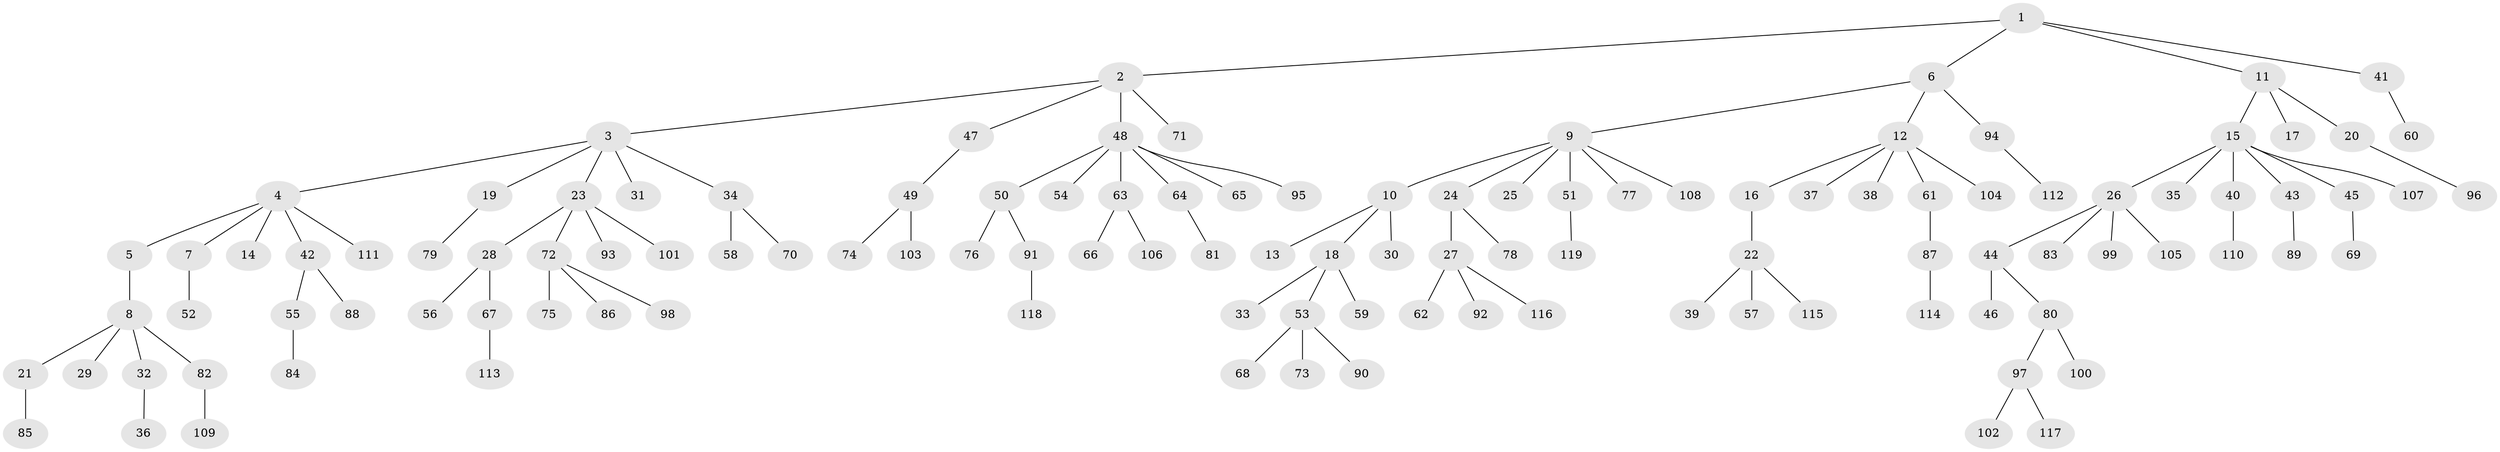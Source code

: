 // Generated by graph-tools (version 1.1) at 2025/36/03/09/25 02:36:56]
// undirected, 119 vertices, 118 edges
graph export_dot {
graph [start="1"]
  node [color=gray90,style=filled];
  1;
  2;
  3;
  4;
  5;
  6;
  7;
  8;
  9;
  10;
  11;
  12;
  13;
  14;
  15;
  16;
  17;
  18;
  19;
  20;
  21;
  22;
  23;
  24;
  25;
  26;
  27;
  28;
  29;
  30;
  31;
  32;
  33;
  34;
  35;
  36;
  37;
  38;
  39;
  40;
  41;
  42;
  43;
  44;
  45;
  46;
  47;
  48;
  49;
  50;
  51;
  52;
  53;
  54;
  55;
  56;
  57;
  58;
  59;
  60;
  61;
  62;
  63;
  64;
  65;
  66;
  67;
  68;
  69;
  70;
  71;
  72;
  73;
  74;
  75;
  76;
  77;
  78;
  79;
  80;
  81;
  82;
  83;
  84;
  85;
  86;
  87;
  88;
  89;
  90;
  91;
  92;
  93;
  94;
  95;
  96;
  97;
  98;
  99;
  100;
  101;
  102;
  103;
  104;
  105;
  106;
  107;
  108;
  109;
  110;
  111;
  112;
  113;
  114;
  115;
  116;
  117;
  118;
  119;
  1 -- 2;
  1 -- 6;
  1 -- 11;
  1 -- 41;
  2 -- 3;
  2 -- 47;
  2 -- 48;
  2 -- 71;
  3 -- 4;
  3 -- 19;
  3 -- 23;
  3 -- 31;
  3 -- 34;
  4 -- 5;
  4 -- 7;
  4 -- 14;
  4 -- 42;
  4 -- 111;
  5 -- 8;
  6 -- 9;
  6 -- 12;
  6 -- 94;
  7 -- 52;
  8 -- 21;
  8 -- 29;
  8 -- 32;
  8 -- 82;
  9 -- 10;
  9 -- 24;
  9 -- 25;
  9 -- 51;
  9 -- 77;
  9 -- 108;
  10 -- 13;
  10 -- 18;
  10 -- 30;
  11 -- 15;
  11 -- 17;
  11 -- 20;
  12 -- 16;
  12 -- 37;
  12 -- 38;
  12 -- 61;
  12 -- 104;
  15 -- 26;
  15 -- 35;
  15 -- 40;
  15 -- 43;
  15 -- 45;
  15 -- 107;
  16 -- 22;
  18 -- 33;
  18 -- 53;
  18 -- 59;
  19 -- 79;
  20 -- 96;
  21 -- 85;
  22 -- 39;
  22 -- 57;
  22 -- 115;
  23 -- 28;
  23 -- 72;
  23 -- 93;
  23 -- 101;
  24 -- 27;
  24 -- 78;
  26 -- 44;
  26 -- 83;
  26 -- 99;
  26 -- 105;
  27 -- 62;
  27 -- 92;
  27 -- 116;
  28 -- 56;
  28 -- 67;
  32 -- 36;
  34 -- 58;
  34 -- 70;
  40 -- 110;
  41 -- 60;
  42 -- 55;
  42 -- 88;
  43 -- 89;
  44 -- 46;
  44 -- 80;
  45 -- 69;
  47 -- 49;
  48 -- 50;
  48 -- 54;
  48 -- 63;
  48 -- 64;
  48 -- 65;
  48 -- 95;
  49 -- 74;
  49 -- 103;
  50 -- 76;
  50 -- 91;
  51 -- 119;
  53 -- 68;
  53 -- 73;
  53 -- 90;
  55 -- 84;
  61 -- 87;
  63 -- 66;
  63 -- 106;
  64 -- 81;
  67 -- 113;
  72 -- 75;
  72 -- 86;
  72 -- 98;
  80 -- 97;
  80 -- 100;
  82 -- 109;
  87 -- 114;
  91 -- 118;
  94 -- 112;
  97 -- 102;
  97 -- 117;
}
